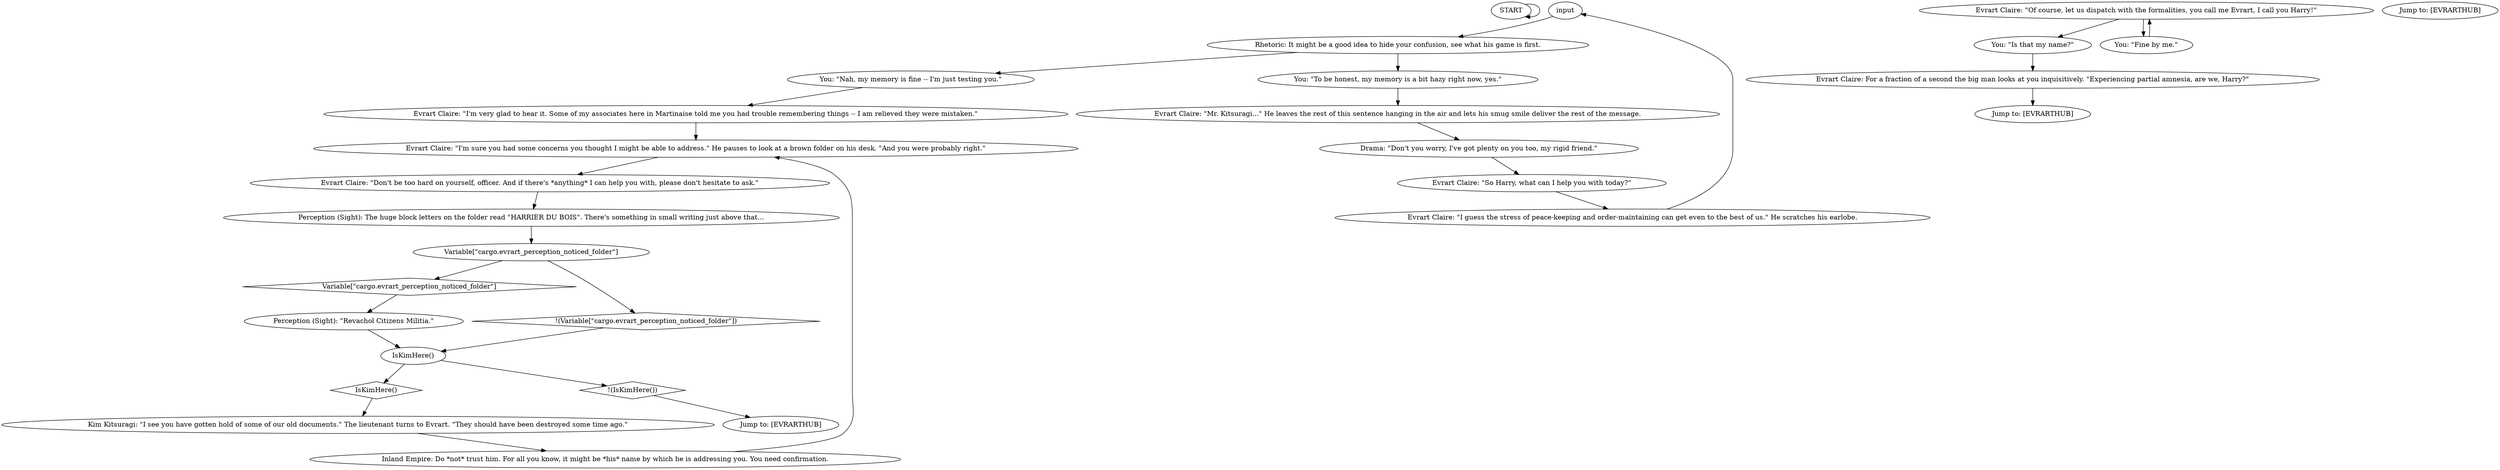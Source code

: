 # CONTAINERYARD / EVRART MR DU BOIS
# "You called, me *Mr. Du Bois*, why?"
# ==================================================
digraph G {
	  0 [label="START"];
	  1 [label="input"];
	  2 [label="Evrart Claire: \"Don't be too hard on yourself, officer. And if there's *anything* I can help you with, please don't hesitate to ask.\""];
	  3 [label="Perception (Sight): The huge block letters on the folder read \"HARRIER DU BOIS\". There's something in small writing just above that..."];
	  4 [label="Inland Empire: Do *not* trust him. For all you know, it might be *his* name by which he is addressing you. You need confirmation."];
	  5 [label="Evrart Claire: \"Mr. Kitsuragi...\" He leaves the rest of this sentence hanging in the air and lets his smug smile deliver the rest of the message."];
	  6 [label="Evrart Claire: \"I guess the stress of peace-keeping and order-maintaining can get even to the best of us.\" He scratches his earlobe."];
	  7 [label="Jump to: [EVRARTHUB]"];
	  8 [label="Rhetoric: It might be a good idea to hide your confusion, see what his game is first."];
	  9 [label="Evrart Claire: \"Of course, let us dispatch with the formalities, you call me Evrart, I call you Harry!\""];
	  10 [label="Evrart Claire: \"So Harry, what can I help you with today?\""];
	  11 [label="Jump to: [EVRARTHUB]"];
	  12 [label="You: \"To be honest, my memory is a bit hazy right now, yes.\""];
	  13 [label="You: \"Is that my name?\""];
	  14 [label="Evrart Claire: \"I'm very glad to hear it. Some of my associates here in Martinaise told me you had trouble remembering things -- I am relieved they were mistaken.\""];
	  15 [label="IsKimHere()"];
	  16 [label="IsKimHere()", shape=diamond];
	  17 [label="!(IsKimHere())", shape=diamond];
	  18 [label="You: \"Fine by me.\""];
	  19 [label="Perception (Sight): \"Revachol Citizens Militia.\""];
	  20 [label="Evrart Claire: \"I'm sure you had some concerns you thought I might be able to address.\" He pauses to look at a brown folder on his desk. \"And you were probably right.\""];
	  21 [label="You: \"Nah, my memory is fine -- I'm just testing you.\""];
	  22 [label="Kim Kitsuragi: \"I see you have gotten hold of some of our old documents.\" The lieutenant turns to Evrart. \"They should have been destroyed some time ago.\""];
	  23 [label="Drama: \"Don't you worry, I've got plenty on you too, my rigid friend.\""];
	  24 [label="Evrart Claire: For a fraction of a second the big man looks at you inquisitively. \"Experiencing partial amnesia, are we, Harry?\""];
	  25 [label="Variable[\"cargo.evrart_perception_noticed_folder\"]"];
	  26 [label="Variable[\"cargo.evrart_perception_noticed_folder\"]", shape=diamond];
	  27 [label="!(Variable[\"cargo.evrart_perception_noticed_folder\"])", shape=diamond];
	  28 [label="Jump to: [EVRARTHUB]"];
	  0 -> 0
	  1 -> 8
	  2 -> 3
	  3 -> 25
	  4 -> 20
	  5 -> 23
	  6 -> 1
	  8 -> 12
	  8 -> 21
	  9 -> 18
	  9 -> 13
	  10 -> 6
	  12 -> 5
	  13 -> 24
	  14 -> 20
	  15 -> 16
	  15 -> 17
	  16 -> 22
	  17 -> 28
	  18 -> 9
	  19 -> 15
	  20 -> 2
	  21 -> 14
	  22 -> 4
	  23 -> 10
	  24 -> 7
	  25 -> 26
	  25 -> 27
	  26 -> 19
	  27 -> 15
}

